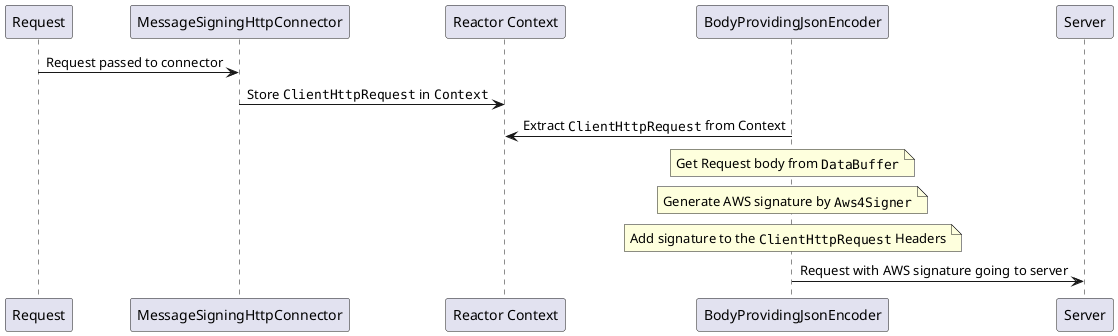 @startuml

Request -> MessageSigningHttpConnector: Request passed to connector

MessageSigningHttpConnector -> "Reactor Context": Store ""ClientHttpRequest"" in ""Context""

BodyProvidingJsonEncoder -> "Reactor Context": Extract ""ClientHttpRequest"" from Context

note over BodyProvidingJsonEncoder: Get Request body from ""DataBuffer""
note over BodyProvidingJsonEncoder: Generate AWS signature by ""Aws4Signer""
note over BodyProvidingJsonEncoder: Add signature to the ""ClientHttpRequest"" Headers

BodyProvidingJsonEncoder -> Server: Request with AWS signature going to server
@enduml

